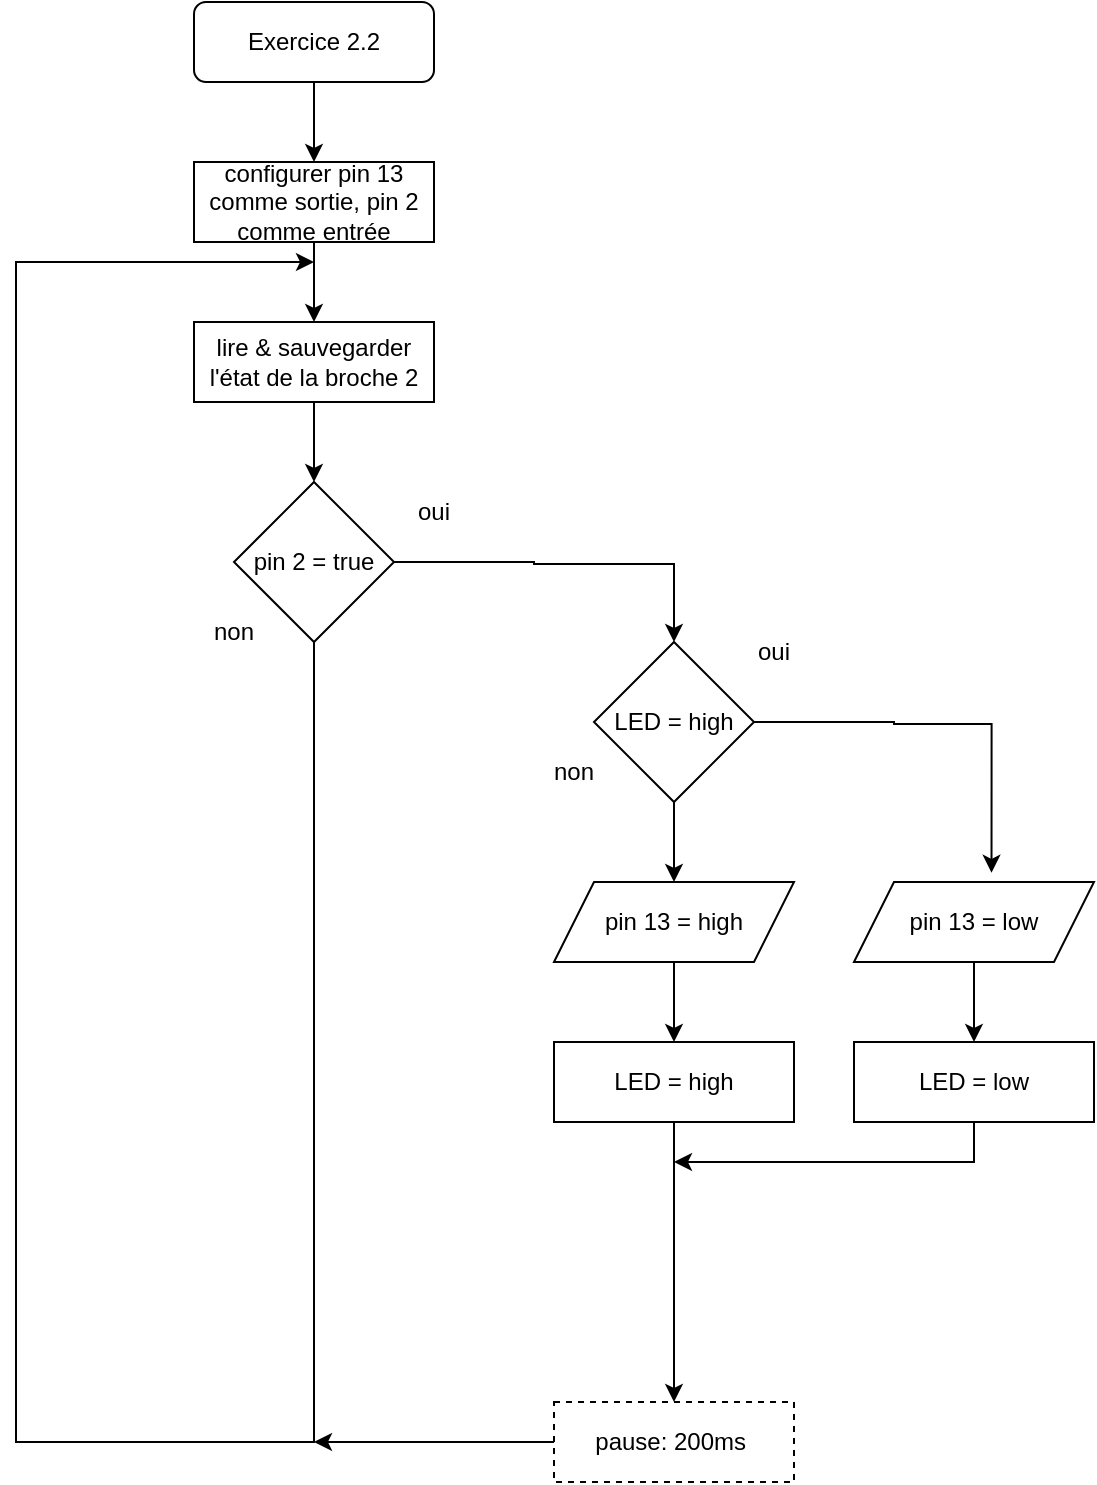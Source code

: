 <mxfile version="22.1.5" type="github">
  <diagram name="Page-1" id="bD0zprL5Mv5zHVPfUihY">
    <mxGraphModel dx="1050" dy="565" grid="1" gridSize="10" guides="1" tooltips="1" connect="1" arrows="1" fold="1" page="1" pageScale="1" pageWidth="850" pageHeight="1100" math="0" shadow="0">
      <root>
        <mxCell id="0" />
        <mxCell id="1" parent="0" />
        <mxCell id="0ehenOneI7_3jCYHoJ6q-1" value="" style="edgeStyle=orthogonalEdgeStyle;rounded=0;orthogonalLoop=1;jettySize=auto;html=1;" edge="1" parent="1" source="0ehenOneI7_3jCYHoJ6q-2" target="0ehenOneI7_3jCYHoJ6q-4">
          <mxGeometry relative="1" as="geometry" />
        </mxCell>
        <mxCell id="0ehenOneI7_3jCYHoJ6q-2" value="Exercice 2.2" style="rounded=1;whiteSpace=wrap;html=1;" vertex="1" parent="1">
          <mxGeometry x="120" y="40" width="120" height="40" as="geometry" />
        </mxCell>
        <mxCell id="0ehenOneI7_3jCYHoJ6q-3" value="" style="edgeStyle=orthogonalEdgeStyle;rounded=0;orthogonalLoop=1;jettySize=auto;html=1;" edge="1" parent="1" source="0ehenOneI7_3jCYHoJ6q-4" target="0ehenOneI7_3jCYHoJ6q-6">
          <mxGeometry relative="1" as="geometry" />
        </mxCell>
        <mxCell id="0ehenOneI7_3jCYHoJ6q-4" value="configurer pin 13 comme sortie, pin 2 comme entrée" style="rounded=0;whiteSpace=wrap;html=1;" vertex="1" parent="1">
          <mxGeometry x="120" y="120" width="120" height="40" as="geometry" />
        </mxCell>
        <mxCell id="0ehenOneI7_3jCYHoJ6q-5" value="" style="edgeStyle=orthogonalEdgeStyle;rounded=0;orthogonalLoop=1;jettySize=auto;html=1;" edge="1" parent="1" source="0ehenOneI7_3jCYHoJ6q-6" target="0ehenOneI7_3jCYHoJ6q-9">
          <mxGeometry relative="1" as="geometry" />
        </mxCell>
        <mxCell id="0ehenOneI7_3jCYHoJ6q-6" value="lire &amp;amp; sauvegarder l&#39;état de la broche 2" style="rounded=0;whiteSpace=wrap;html=1;" vertex="1" parent="1">
          <mxGeometry x="120" y="200" width="120" height="40" as="geometry" />
        </mxCell>
        <mxCell id="0ehenOneI7_3jCYHoJ6q-7" style="edgeStyle=orthogonalEdgeStyle;rounded=0;orthogonalLoop=1;jettySize=auto;html=1;exitX=0.5;exitY=1;exitDx=0;exitDy=0;" edge="1" parent="1" source="0ehenOneI7_3jCYHoJ6q-9">
          <mxGeometry relative="1" as="geometry">
            <mxPoint x="180" y="170" as="targetPoint" />
            <Array as="points">
              <mxPoint x="180" y="760" />
              <mxPoint x="31" y="760" />
              <mxPoint x="31" y="170" />
            </Array>
          </mxGeometry>
        </mxCell>
        <mxCell id="0ehenOneI7_3jCYHoJ6q-8" style="edgeStyle=orthogonalEdgeStyle;rounded=0;orthogonalLoop=1;jettySize=auto;html=1;exitX=1;exitY=0.5;exitDx=0;exitDy=0;entryX=0.5;entryY=0;entryDx=0;entryDy=0;" edge="1" parent="1" source="0ehenOneI7_3jCYHoJ6q-9" target="0ehenOneI7_3jCYHoJ6q-12">
          <mxGeometry relative="1" as="geometry">
            <mxPoint x="360" y="320" as="targetPoint" />
            <Array as="points">
              <mxPoint x="290" y="320" />
              <mxPoint x="290" y="321" />
              <mxPoint x="360" y="321" />
            </Array>
          </mxGeometry>
        </mxCell>
        <mxCell id="0ehenOneI7_3jCYHoJ6q-9" value="pin 2 = true" style="rhombus;whiteSpace=wrap;html=1;" vertex="1" parent="1">
          <mxGeometry x="140" y="280" width="80" height="80" as="geometry" />
        </mxCell>
        <mxCell id="0ehenOneI7_3jCYHoJ6q-10" value="" style="edgeStyle=orthogonalEdgeStyle;rounded=0;orthogonalLoop=1;jettySize=auto;html=1;" edge="1" parent="1" source="0ehenOneI7_3jCYHoJ6q-12" target="0ehenOneI7_3jCYHoJ6q-18">
          <mxGeometry relative="1" as="geometry" />
        </mxCell>
        <mxCell id="0ehenOneI7_3jCYHoJ6q-11" style="edgeStyle=orthogonalEdgeStyle;rounded=0;orthogonalLoop=1;jettySize=auto;html=1;exitX=1;exitY=0.5;exitDx=0;exitDy=0;entryX=0.573;entryY=-0.115;entryDx=0;entryDy=0;entryPerimeter=0;" edge="1" parent="1" source="0ehenOneI7_3jCYHoJ6q-12" target="0ehenOneI7_3jCYHoJ6q-20">
          <mxGeometry relative="1" as="geometry">
            <mxPoint x="530" y="400" as="targetPoint" />
            <Array as="points">
              <mxPoint x="470" y="400" />
              <mxPoint x="470" y="401" />
              <mxPoint x="519" y="401" />
            </Array>
          </mxGeometry>
        </mxCell>
        <mxCell id="0ehenOneI7_3jCYHoJ6q-12" value="LED = high" style="rhombus;whiteSpace=wrap;html=1;" vertex="1" parent="1">
          <mxGeometry x="320" y="360" width="80" height="80" as="geometry" />
        </mxCell>
        <mxCell id="0ehenOneI7_3jCYHoJ6q-13" value="non" style="text;html=1;strokeColor=none;fillColor=none;align=center;verticalAlign=middle;whiteSpace=wrap;rounded=0;" vertex="1" parent="1">
          <mxGeometry x="110" y="340" width="60" height="30" as="geometry" />
        </mxCell>
        <mxCell id="0ehenOneI7_3jCYHoJ6q-14" value="oui" style="text;html=1;strokeColor=none;fillColor=none;align=center;verticalAlign=middle;whiteSpace=wrap;rounded=0;" vertex="1" parent="1">
          <mxGeometry x="210" y="280" width="60" height="30" as="geometry" />
        </mxCell>
        <mxCell id="0ehenOneI7_3jCYHoJ6q-15" value="oui" style="text;html=1;strokeColor=none;fillColor=none;align=center;verticalAlign=middle;whiteSpace=wrap;rounded=0;" vertex="1" parent="1">
          <mxGeometry x="380" y="350" width="60" height="30" as="geometry" />
        </mxCell>
        <mxCell id="0ehenOneI7_3jCYHoJ6q-16" value="non" style="text;html=1;strokeColor=none;fillColor=none;align=center;verticalAlign=middle;whiteSpace=wrap;rounded=0;" vertex="1" parent="1">
          <mxGeometry x="280" y="410" width="60" height="30" as="geometry" />
        </mxCell>
        <mxCell id="0ehenOneI7_3jCYHoJ6q-17" value="" style="edgeStyle=orthogonalEdgeStyle;rounded=0;orthogonalLoop=1;jettySize=auto;html=1;" edge="1" parent="1" source="0ehenOneI7_3jCYHoJ6q-18" target="0ehenOneI7_3jCYHoJ6q-22">
          <mxGeometry relative="1" as="geometry" />
        </mxCell>
        <mxCell id="0ehenOneI7_3jCYHoJ6q-18" value="pin 13 = high" style="shape=parallelogram;perimeter=parallelogramPerimeter;whiteSpace=wrap;html=1;fixedSize=1;" vertex="1" parent="1">
          <mxGeometry x="300" y="480" width="120" height="40" as="geometry" />
        </mxCell>
        <mxCell id="0ehenOneI7_3jCYHoJ6q-19" value="" style="edgeStyle=orthogonalEdgeStyle;rounded=0;orthogonalLoop=1;jettySize=auto;html=1;" edge="1" parent="1" source="0ehenOneI7_3jCYHoJ6q-20" target="0ehenOneI7_3jCYHoJ6q-24">
          <mxGeometry relative="1" as="geometry" />
        </mxCell>
        <mxCell id="0ehenOneI7_3jCYHoJ6q-20" value="pin 13 = low" style="shape=parallelogram;perimeter=parallelogramPerimeter;whiteSpace=wrap;html=1;fixedSize=1;" vertex="1" parent="1">
          <mxGeometry x="450" y="480" width="120" height="40" as="geometry" />
        </mxCell>
        <mxCell id="0ehenOneI7_3jCYHoJ6q-21" value="" style="edgeStyle=orthogonalEdgeStyle;rounded=0;orthogonalLoop=1;jettySize=auto;html=1;" edge="1" parent="1" source="0ehenOneI7_3jCYHoJ6q-22" target="0ehenOneI7_3jCYHoJ6q-26">
          <mxGeometry relative="1" as="geometry" />
        </mxCell>
        <mxCell id="0ehenOneI7_3jCYHoJ6q-22" value="LED = high" style="rounded=0;whiteSpace=wrap;html=1;" vertex="1" parent="1">
          <mxGeometry x="300" y="560" width="120" height="40" as="geometry" />
        </mxCell>
        <mxCell id="0ehenOneI7_3jCYHoJ6q-23" style="edgeStyle=orthogonalEdgeStyle;rounded=0;orthogonalLoop=1;jettySize=auto;html=1;exitX=0.5;exitY=1;exitDx=0;exitDy=0;" edge="1" parent="1" source="0ehenOneI7_3jCYHoJ6q-24">
          <mxGeometry relative="1" as="geometry">
            <mxPoint x="360" y="620" as="targetPoint" />
            <Array as="points">
              <mxPoint x="510" y="620" />
            </Array>
          </mxGeometry>
        </mxCell>
        <mxCell id="0ehenOneI7_3jCYHoJ6q-24" value="LED = low" style="rounded=0;whiteSpace=wrap;html=1;" vertex="1" parent="1">
          <mxGeometry x="450" y="560" width="120" height="40" as="geometry" />
        </mxCell>
        <mxCell id="0ehenOneI7_3jCYHoJ6q-25" style="edgeStyle=orthogonalEdgeStyle;rounded=0;orthogonalLoop=1;jettySize=auto;html=1;exitX=0;exitY=0.5;exitDx=0;exitDy=0;" edge="1" parent="1" source="0ehenOneI7_3jCYHoJ6q-26">
          <mxGeometry relative="1" as="geometry">
            <mxPoint x="180" y="760" as="targetPoint" />
          </mxGeometry>
        </mxCell>
        <mxCell id="0ehenOneI7_3jCYHoJ6q-26" value="pause: 200ms&amp;nbsp;" style="rounded=0;whiteSpace=wrap;html=1;dashed=1;" vertex="1" parent="1">
          <mxGeometry x="300" y="740" width="120" height="40" as="geometry" />
        </mxCell>
      </root>
    </mxGraphModel>
  </diagram>
</mxfile>
